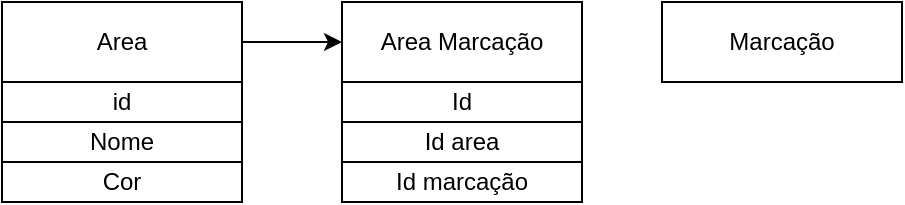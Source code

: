 <mxfile version="26.2.12">
  <diagram name="Página-1" id="kOlUkbhUVTrSechtVCCX">
    <mxGraphModel dx="799" dy="469" grid="1" gridSize="10" guides="1" tooltips="1" connect="1" arrows="1" fold="1" page="1" pageScale="1" pageWidth="827" pageHeight="1169" math="0" shadow="0">
      <root>
        <mxCell id="0" />
        <mxCell id="1" parent="0" />
        <mxCell id="djw6pl3YEqS7y8JsR5oa-10" style="edgeStyle=orthogonalEdgeStyle;rounded=0;orthogonalLoop=1;jettySize=auto;html=1;entryX=0;entryY=0.5;entryDx=0;entryDy=0;" edge="1" parent="1" source="QnbcaSNNXja9v9yhrlxL-2" target="djw6pl3YEqS7y8JsR5oa-9">
          <mxGeometry relative="1" as="geometry" />
        </mxCell>
        <mxCell id="QnbcaSNNXja9v9yhrlxL-2" value="Area" style="rounded=0;whiteSpace=wrap;html=1;fillColor=default;strokeColor=default;" parent="1" vertex="1">
          <mxGeometry x="60" y="190" width="120" height="40" as="geometry" />
        </mxCell>
        <mxCell id="djw6pl3YEqS7y8JsR5oa-5" value="Nome" style="rounded=0;whiteSpace=wrap;html=1;" vertex="1" parent="1">
          <mxGeometry x="60" y="250" width="120" height="20" as="geometry" />
        </mxCell>
        <mxCell id="djw6pl3YEqS7y8JsR5oa-6" value="Cor" style="rounded=0;whiteSpace=wrap;html=1;" vertex="1" parent="1">
          <mxGeometry x="60" y="270" width="120" height="20" as="geometry" />
        </mxCell>
        <mxCell id="djw6pl3YEqS7y8JsR5oa-7" value="Marcação" style="rounded=0;whiteSpace=wrap;html=1;" vertex="1" parent="1">
          <mxGeometry x="390" y="190" width="120" height="40" as="geometry" />
        </mxCell>
        <mxCell id="djw6pl3YEqS7y8JsR5oa-9" value="Area Marcação" style="rounded=0;whiteSpace=wrap;html=1;" vertex="1" parent="1">
          <mxGeometry x="230" y="190" width="120" height="40" as="geometry" />
        </mxCell>
        <mxCell id="djw6pl3YEqS7y8JsR5oa-11" value="Id" style="rounded=0;whiteSpace=wrap;html=1;" vertex="1" parent="1">
          <mxGeometry x="230" y="230" width="120" height="20" as="geometry" />
        </mxCell>
        <mxCell id="djw6pl3YEqS7y8JsR5oa-12" value="id" style="rounded=0;whiteSpace=wrap;html=1;" vertex="1" parent="1">
          <mxGeometry x="60" y="230" width="120" height="20" as="geometry" />
        </mxCell>
        <mxCell id="djw6pl3YEqS7y8JsR5oa-13" value="Id area" style="rounded=0;whiteSpace=wrap;html=1;" vertex="1" parent="1">
          <mxGeometry x="230" y="250" width="120" height="20" as="geometry" />
        </mxCell>
        <mxCell id="djw6pl3YEqS7y8JsR5oa-14" value="Id marcação" style="rounded=0;whiteSpace=wrap;html=1;" vertex="1" parent="1">
          <mxGeometry x="230" y="270" width="120" height="20" as="geometry" />
        </mxCell>
      </root>
    </mxGraphModel>
  </diagram>
</mxfile>

